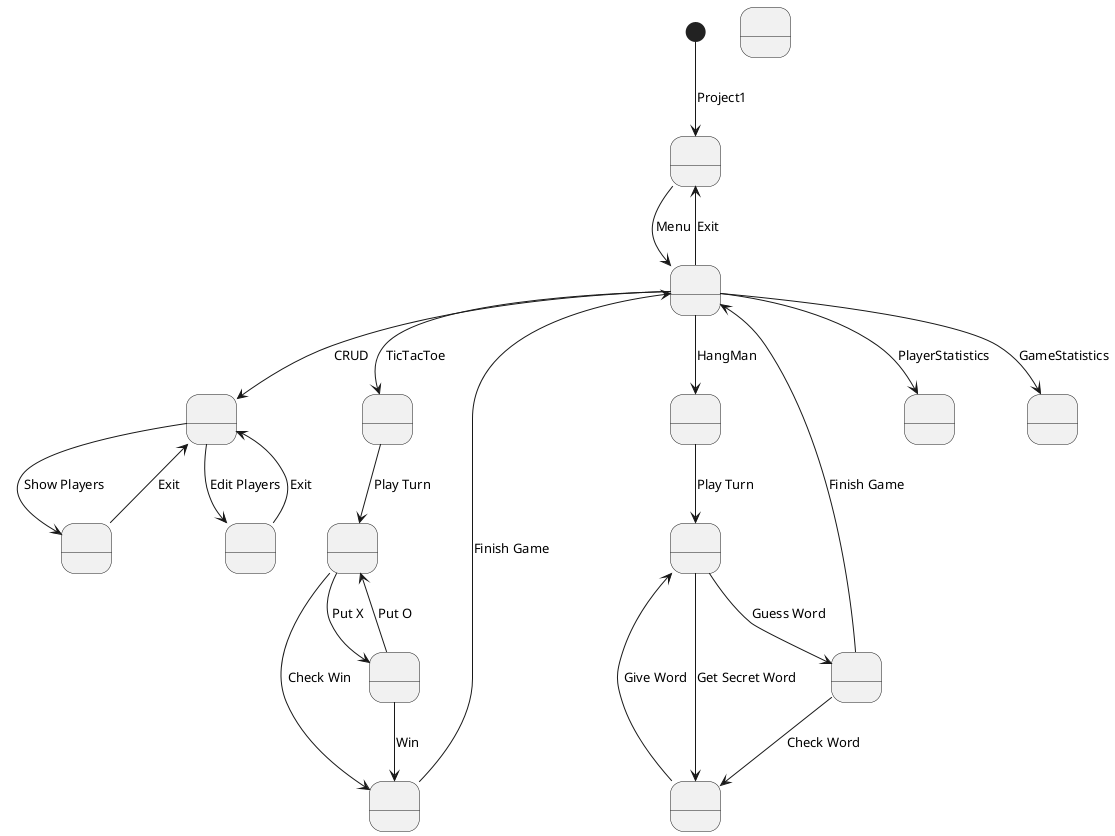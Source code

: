@startuml stateDiagram

state State1 as " "
state State2 as " "

state State3 as " "
state State31 as " "
state State32 as " "
state State33 as " "

state State4 as " "
state State41 as " "
state State42 as " "
state State43 as " "

state State5 as " "
state State51 as " "
state State52 as " "
state State53 as " "

state State6 as " "
state State7 as " "


[*] --> State1    : Project1
State1 -down-> State2 : Menu
State2 -down-> State3 : TicTacToe
State2 -down-> State4 : HangMan
State2 -down-> State5 : CRUD
State2 -down-> State6 : PlayerStatistics
State2 -down-> State7 : GameStatistics

State2 -up-> State1 : Exit

State3 --> State31 : Play Turn
State31 --> State32 : Put X
State32 --> State31 : Put O
State31 --> State33 : Check Win
State32 --> State33 : Win
State33 -up-> State2 : Finish Game

State4 --> State41 : Play Turn
State41 --> State43 : Guess Word
State41 --> State42 : Get Secret Word
State42 --> State41 : Give Word
State43 --> State42 : Check Word
State43 -up-> State2 : Finish Game

State5 --> State51 : Show Players
State51 -up-> State5 : Exit
State5 --> State52 : Edit Players
State52 -up-> State5 : Exit

@enduml